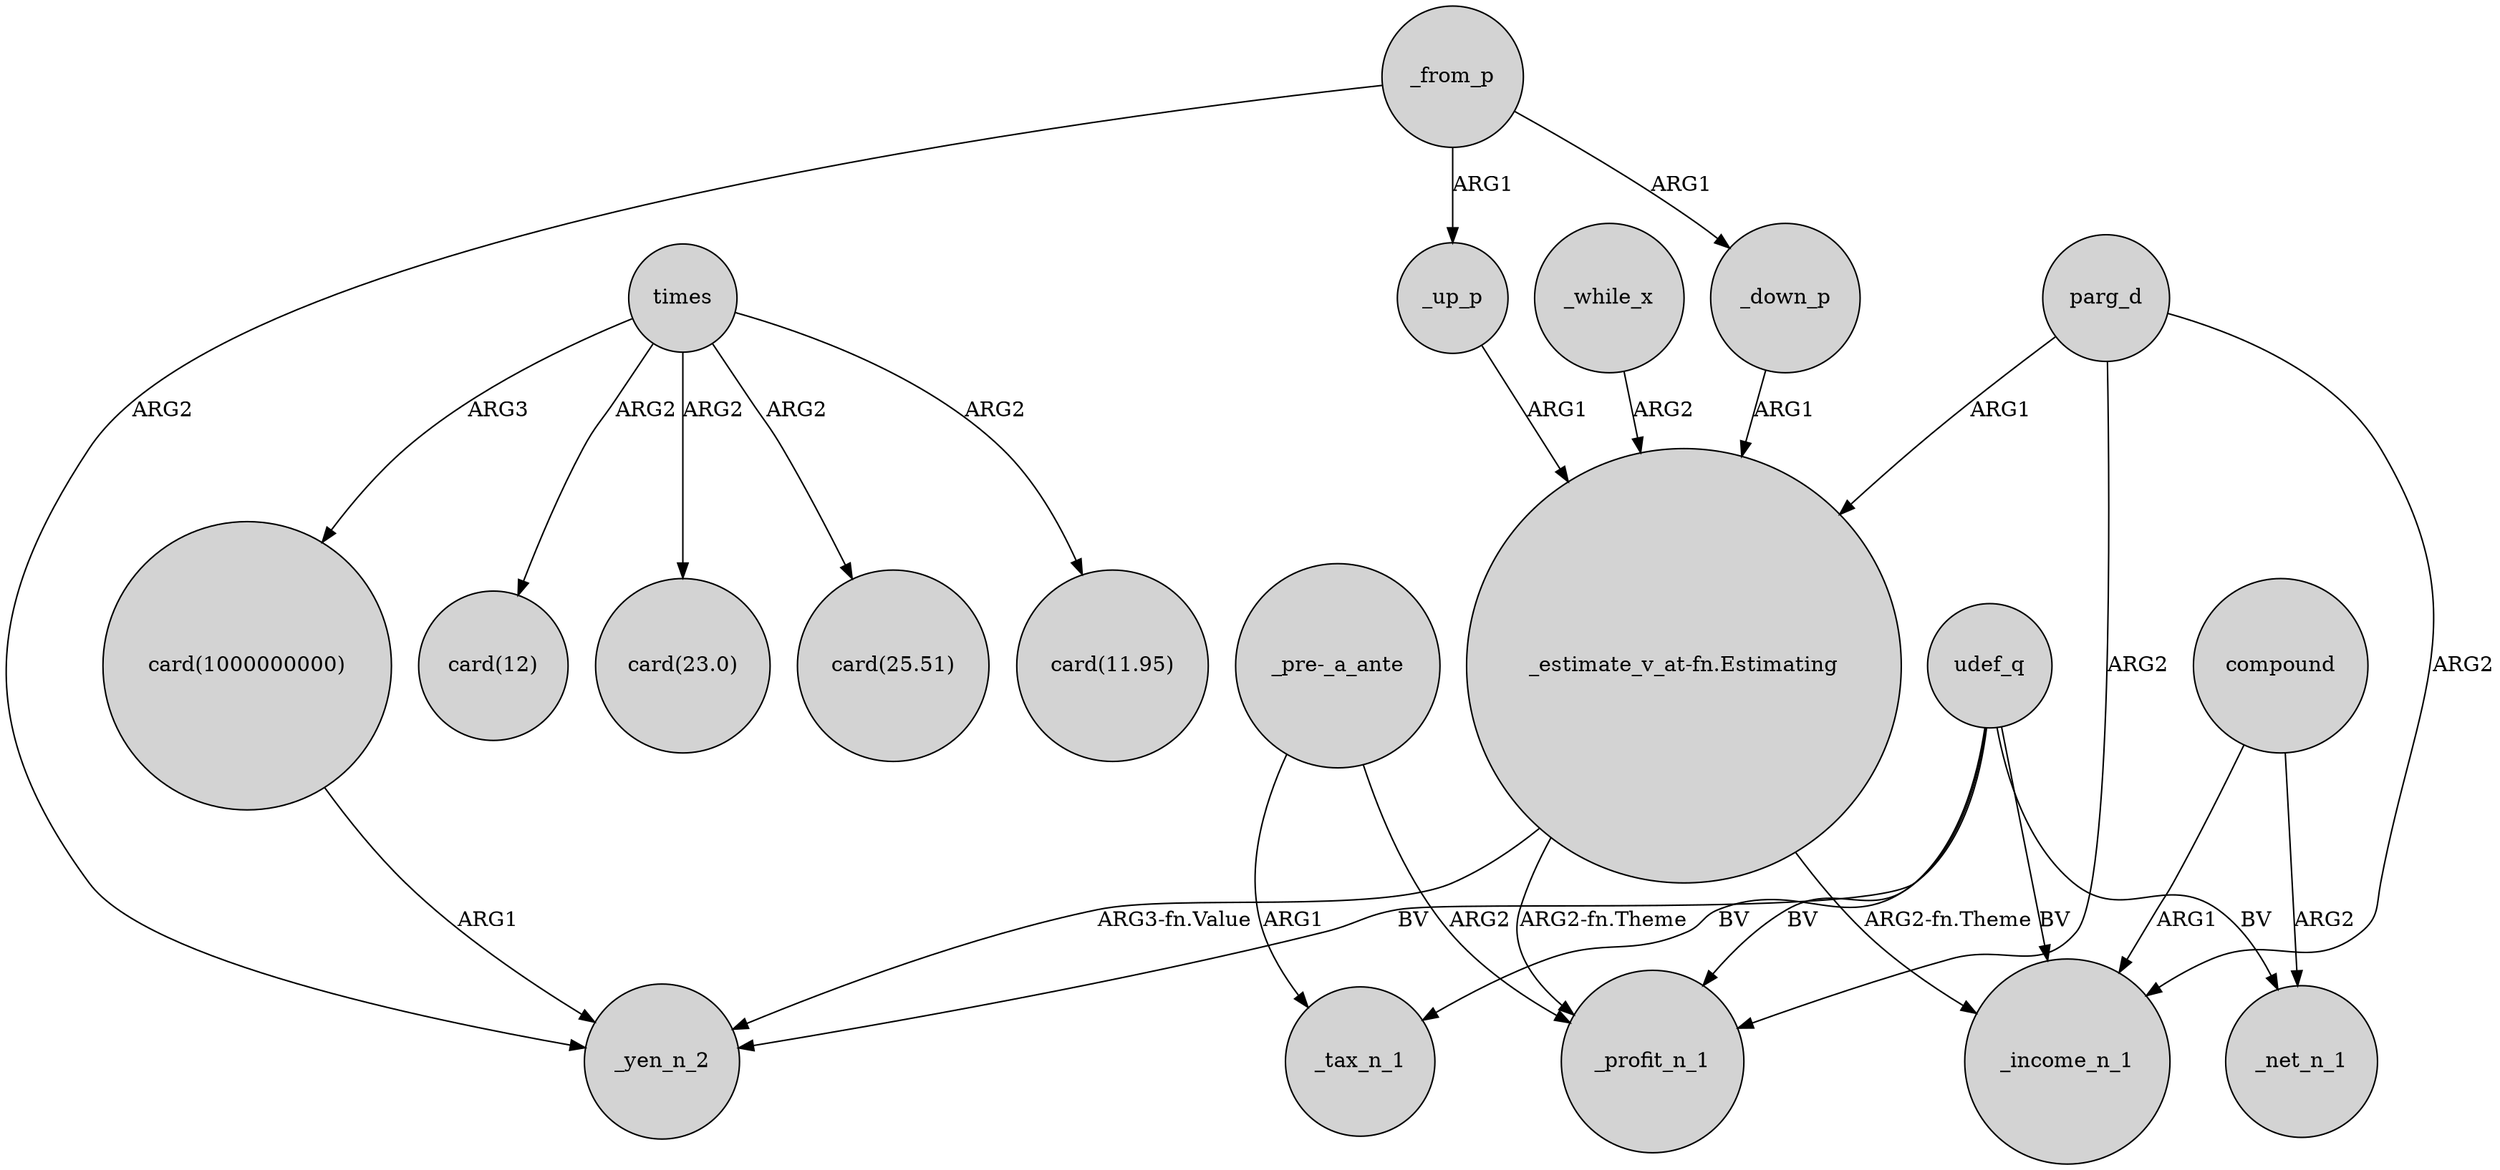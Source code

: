 digraph {
	node [shape=circle style=filled]
	times -> "card(23.0)" [label=ARG2]
	udef_q -> _yen_n_2 [label=BV]
	"card(1000000000)" -> _yen_n_2 [label=ARG1]
	"_estimate_v_at-fn.Estimating" -> _yen_n_2 [label="ARG3-fn.Value"]
	compound -> _income_n_1 [label=ARG1]
	_from_p -> _down_p [label=ARG1]
	_from_p -> _up_p [label=ARG1]
	"_estimate_v_at-fn.Estimating" -> _income_n_1 [label="ARG2-fn.Theme"]
	"_pre-_a_ante" -> _tax_n_1 [label=ARG1]
	_down_p -> "_estimate_v_at-fn.Estimating" [label=ARG1]
	times -> "card(25.51)" [label=ARG2]
	times -> "card(1000000000)" [label=ARG3]
	parg_d -> _income_n_1 [label=ARG2]
	udef_q -> _tax_n_1 [label=BV]
	_while_x -> "_estimate_v_at-fn.Estimating" [label=ARG2]
	compound -> _net_n_1 [label=ARG2]
	times -> "card(11.95)" [label=ARG2]
	times -> "card(12)" [label=ARG2]
	parg_d -> "_estimate_v_at-fn.Estimating" [label=ARG1]
	parg_d -> _profit_n_1 [label=ARG2]
	udef_q -> _net_n_1 [label=BV]
	"_estimate_v_at-fn.Estimating" -> _profit_n_1 [label="ARG2-fn.Theme"]
	udef_q -> _profit_n_1 [label=BV]
	_from_p -> _yen_n_2 [label=ARG2]
	"_pre-_a_ante" -> _profit_n_1 [label=ARG2]
	_up_p -> "_estimate_v_at-fn.Estimating" [label=ARG1]
	udef_q -> _income_n_1 [label=BV]
}
